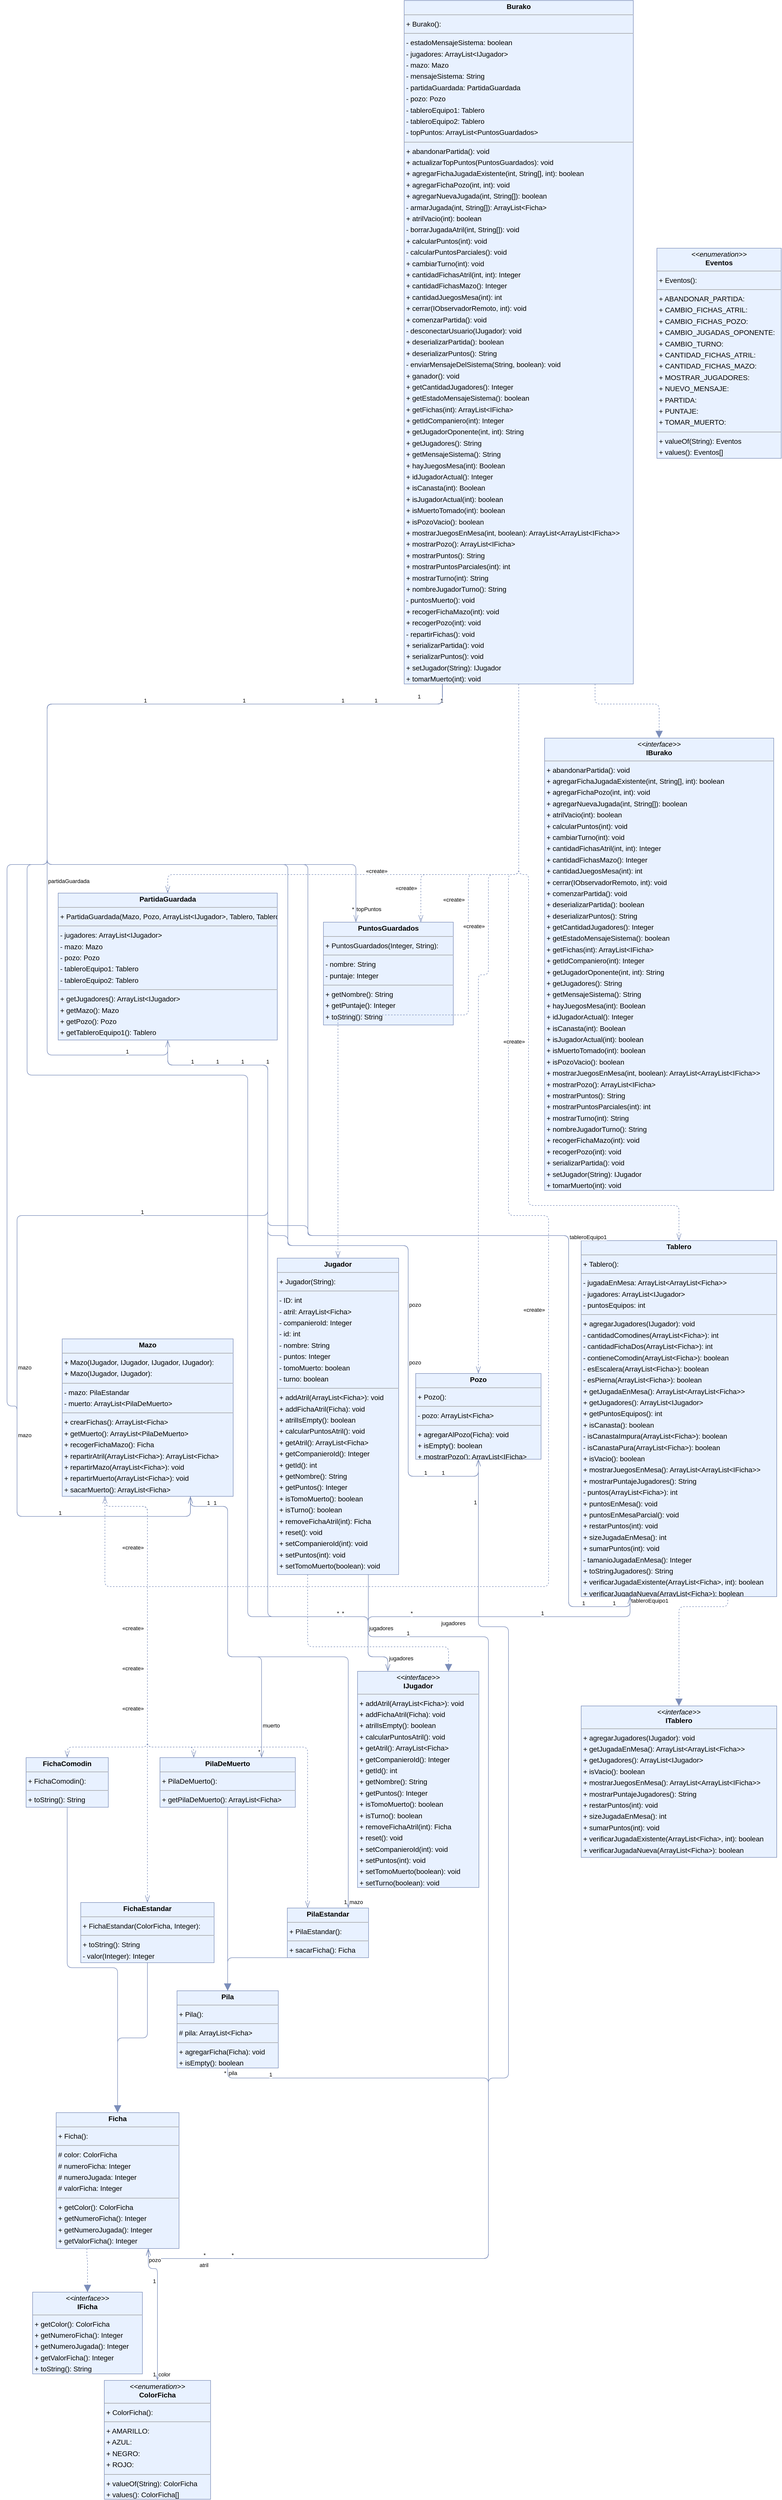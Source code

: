 <mxfile version="26.0.16">
  <diagram id="vvyxE3RAeIdKedx-3ecH" name="Página-1">
    <mxGraphModel dx="993" dy="994" grid="1" gridSize="10" guides="1" tooltips="1" connect="1" arrows="1" fold="1" page="0" pageScale="1" pageWidth="827" pageHeight="1169" background="none" math="0" shadow="0">
      <root>
        <mxCell id="0" />
        <mxCell id="1" parent="0" />
        <mxCell id="node2" value="&lt;p style=&quot;margin:0px;margin-top:4px;text-align:center;&quot;&gt;&lt;b&gt;Burako&lt;/b&gt;&lt;/p&gt;&lt;hr size=&quot;1&quot;/&gt;&lt;p style=&quot;margin:0 0 0 4px;line-height:1.6;&quot;&gt;+ Burako(): &lt;/p&gt;&lt;hr size=&quot;1&quot;/&gt;&lt;p style=&quot;margin:0 0 0 4px;line-height:1.6;&quot;&gt;- estadoMensajeSistema: boolean&lt;br/&gt;- jugadores: ArrayList&amp;lt;IJugador&amp;gt;&lt;br/&gt;- mazo: Mazo&lt;br/&gt;- mensajeSistema: String&lt;br/&gt;- partidaGuardada: PartidaGuardada&lt;br/&gt;- pozo: Pozo&lt;br/&gt;- tableroEquipo1: Tablero&lt;br/&gt;- tableroEquipo2: Tablero&lt;br/&gt;- topPuntos: ArrayList&amp;lt;PuntosGuardados&amp;gt;&lt;/p&gt;&lt;hr size=&quot;1&quot;/&gt;&lt;p style=&quot;margin:0 0 0 4px;line-height:1.6;&quot;&gt;+ abandonarPartida(): void&lt;br/&gt;+ actualizarTopPuntos(PuntosGuardados): void&lt;br/&gt;+ agregarFichaJugadaExistente(int, String[], int): boolean&lt;br/&gt;+ agregarFichaPozo(int, int): void&lt;br/&gt;+ agregarNuevaJugada(int, String[]): boolean&lt;br/&gt;- armarJugada(int, String[]): ArrayList&amp;lt;Ficha&amp;gt;&lt;br/&gt;+ atrilVacio(int): boolean&lt;br/&gt;- borrarJugadaAtril(int, String[]): void&lt;br/&gt;+ calcularPuntos(int): void&lt;br/&gt;- calcularPuntosParciales(): void&lt;br/&gt;+ cambiarTurno(int): void&lt;br/&gt;+ cantidadFichasAtril(int, int): Integer&lt;br/&gt;+ cantidadFichasMazo(): Integer&lt;br/&gt;+ cantidadJuegosMesa(int): int&lt;br/&gt;+ cerrar(IObservadorRemoto, int): void&lt;br/&gt;+ comenzarPartida(): void&lt;br/&gt;- desconectarUsuario(IJugador): void&lt;br/&gt;+ deserializarPartida(): boolean&lt;br/&gt;+ deserializarPuntos(): String&lt;br/&gt;- enviarMensajeDelSistema(String, boolean): void&lt;br/&gt;+ ganador(): void&lt;br/&gt;+ getCantidadJugadores(): Integer&lt;br/&gt;+ getEstadoMensajeSistema(): boolean&lt;br/&gt;+ getFichas(int): ArrayList&amp;lt;IFicha&amp;gt;&lt;br/&gt;+ getIdCompaniero(int): Integer&lt;br/&gt;+ getJugadorOponente(int, int): String&lt;br/&gt;+ getJugadores(): String&lt;br/&gt;+ getMensajeSistema(): String&lt;br/&gt;+ hayJuegosMesa(int): Boolean&lt;br/&gt;+ idJugadorActual(): Integer&lt;br/&gt;+ isCanasta(int): Boolean&lt;br/&gt;+ isJugadorActual(int): boolean&lt;br/&gt;+ isMuertoTomado(int): boolean&lt;br/&gt;+ isPozoVacio(): boolean&lt;br/&gt;+ mostrarJuegosEnMesa(int, boolean): ArrayList&amp;lt;ArrayList&amp;lt;IFicha&amp;gt;&amp;gt;&lt;br/&gt;+ mostrarPozo(): ArrayList&amp;lt;IFicha&amp;gt;&lt;br/&gt;+ mostrarPuntos(): String&lt;br/&gt;+ mostrarPuntosParciales(int): int&lt;br/&gt;+ mostrarTurno(int): String&lt;br/&gt;+ nombreJugadorTurno(): String&lt;br/&gt;- puntosMuerto(): void&lt;br/&gt;+ recogerFichaMazo(int): void&lt;br/&gt;+ recogerPozo(int): void&lt;br/&gt;- repartirFichas(): void&lt;br/&gt;+ serializarPartida(): void&lt;br/&gt;+ serializarPuntos(): void&lt;br/&gt;+ setJugador(String): IJugador&lt;br/&gt;+ tomarMuerto(int): void&lt;/p&gt;" style="verticalAlign=top;align=left;overflow=fill;fontSize=14;fontFamily=Helvetica;html=1;rounded=0;shadow=0;comic=0;labelBackgroundColor=none;strokeWidth=1;fillColor=#E8F1FF;strokeColor=#7C8EBA;" parent="1" vertex="1">
          <mxGeometry x="1119" y="-233" width="457" height="1363" as="geometry" />
        </mxCell>
        <mxCell id="node11" value="&lt;p style=&quot;margin:0px;margin-top:4px;text-align:center;&quot;&gt;&lt;i&gt;&amp;lt;&amp;lt;enumeration&amp;gt;&amp;gt;&lt;/i&gt;&lt;br/&gt;&lt;b&gt;ColorFicha&lt;/b&gt;&lt;/p&gt;&lt;hr size=&quot;1&quot;/&gt;&lt;p style=&quot;margin:0 0 0 4px;line-height:1.6;&quot;&gt;+ ColorFicha(): &lt;/p&gt;&lt;hr size=&quot;1&quot;/&gt;&lt;p style=&quot;margin:0 0 0 4px;line-height:1.6;&quot;&gt;+ AMARILLO: &lt;br/&gt;+ AZUL: &lt;br/&gt;+ NEGRO: &lt;br/&gt;+ ROJO: &lt;/p&gt;&lt;hr size=&quot;1&quot;/&gt;&lt;p style=&quot;margin:0 0 0 4px;line-height:1.6;&quot;&gt;+ valueOf(String): ColorFicha&lt;br/&gt;+ values(): ColorFicha[]&lt;/p&gt;" style="verticalAlign=top;align=left;overflow=fill;fontSize=14;fontFamily=Helvetica;html=1;rounded=0;shadow=0;comic=0;labelBackgroundColor=none;strokeWidth=1;fillColor=#E8F1FF;strokeColor=#7C8EBA;" parent="1" vertex="1">
          <mxGeometry x="521" y="4513" width="212" height="237" as="geometry" />
        </mxCell>
        <mxCell id="node8" value="&lt;p style=&quot;margin:0px;margin-top:4px;text-align:center;&quot;&gt;&lt;i&gt;&amp;lt;&amp;lt;enumeration&amp;gt;&amp;gt;&lt;/i&gt;&lt;br/&gt;&lt;b&gt;Eventos&lt;/b&gt;&lt;/p&gt;&lt;hr size=&quot;1&quot;/&gt;&lt;p style=&quot;margin:0 0 0 4px;line-height:1.6;&quot;&gt;+ Eventos(): &lt;/p&gt;&lt;hr size=&quot;1&quot;/&gt;&lt;p style=&quot;margin:0 0 0 4px;line-height:1.6;&quot;&gt;+ ABANDONAR_PARTIDA: &lt;br/&gt;+ CAMBIO_FICHAS_ATRIL: &lt;br/&gt;+ CAMBIO_FICHAS_POZO: &lt;br/&gt;+ CAMBIO_JUGADAS_OPONENTE: &lt;br/&gt;+ CAMBIO_TURNO: &lt;br/&gt;+ CANTIDAD_FICHAS_ATRIL: &lt;br/&gt;+ CANTIDAD_FICHAS_MAZO: &lt;br/&gt;+ MOSTRAR_JUGADORES: &lt;br/&gt;+ NUEVO_MENSAJE: &lt;br/&gt;+ PARTIDA: &lt;br/&gt;+ PUNTAJE: &lt;br/&gt;+ TOMAR_MUERTO: &lt;/p&gt;&lt;hr size=&quot;1&quot;/&gt;&lt;p style=&quot;margin:0 0 0 4px;line-height:1.6;&quot;&gt;+ valueOf(String): Eventos&lt;br/&gt;+ values(): Eventos[]&lt;/p&gt;" style="verticalAlign=top;align=left;overflow=fill;fontSize=14;fontFamily=Helvetica;html=1;rounded=0;shadow=0;comic=0;labelBackgroundColor=none;strokeWidth=1;fillColor=#E8F1FF;strokeColor=#7C8EBA;" parent="1" vertex="1">
          <mxGeometry x="1623" y="261" width="248" height="419" as="geometry" />
        </mxCell>
        <mxCell id="node4" value="&lt;p style=&quot;margin:0px;margin-top:4px;text-align:center;&quot;&gt;&lt;b&gt;Ficha&lt;/b&gt;&lt;/p&gt;&lt;hr size=&quot;1&quot;/&gt;&lt;p style=&quot;margin:0 0 0 4px;line-height:1.6;&quot;&gt;+ Ficha(): &lt;/p&gt;&lt;hr size=&quot;1&quot;/&gt;&lt;p style=&quot;margin:0 0 0 4px;line-height:1.6;&quot;&gt;# color: ColorFicha&lt;br/&gt;# numeroFicha: Integer&lt;br/&gt;# numeroJugada: Integer&lt;br/&gt;# valorFicha: Integer&lt;/p&gt;&lt;hr size=&quot;1&quot;/&gt;&lt;p style=&quot;margin:0 0 0 4px;line-height:1.6;&quot;&gt;+ getColor(): ColorFicha&lt;br/&gt;+ getNumeroFicha(): Integer&lt;br/&gt;+ getNumeroJugada(): Integer&lt;br/&gt;+ getValorFicha(): Integer&lt;br/&gt;+ setNumeroJugada(Integer): void&lt;/p&gt;" style="verticalAlign=top;align=left;overflow=fill;fontSize=14;fontFamily=Helvetica;html=1;rounded=0;shadow=0;comic=0;labelBackgroundColor=none;strokeWidth=1;fillColor=#E8F1FF;strokeColor=#7C8EBA;" parent="1" vertex="1">
          <mxGeometry x="425" y="3979" width="245" height="271" as="geometry" />
        </mxCell>
        <mxCell id="node17" value="&lt;p style=&quot;margin:0px;margin-top:4px;text-align:center;&quot;&gt;&lt;b&gt;FichaComodin&lt;/b&gt;&lt;/p&gt;&lt;hr size=&quot;1&quot;/&gt;&lt;p style=&quot;margin:0 0 0 4px;line-height:1.6;&quot;&gt;+ FichaComodin(): &lt;/p&gt;&lt;hr size=&quot;1&quot;/&gt;&lt;p style=&quot;margin:0 0 0 4px;line-height:1.6;&quot;&gt;+ toString(): String&lt;/p&gt;" style="verticalAlign=top;align=left;overflow=fill;fontSize=14;fontFamily=Helvetica;html=1;rounded=0;shadow=0;comic=0;labelBackgroundColor=none;strokeWidth=1;fillColor=#E8F1FF;strokeColor=#7C8EBA;" parent="1" vertex="1">
          <mxGeometry x="365" y="3271" width="164" height="99" as="geometry" />
        </mxCell>
        <mxCell id="node3" value="&lt;p style=&quot;margin:0px;margin-top:4px;text-align:center;&quot;&gt;&lt;b&gt;FichaEstandar&lt;/b&gt;&lt;/p&gt;&lt;hr size=&quot;1&quot;/&gt;&lt;p style=&quot;margin:0 0 0 4px;line-height:1.6;&quot;&gt;+ FichaEstandar(ColorFicha, Integer): &lt;/p&gt;&lt;hr size=&quot;1&quot;/&gt;&lt;p style=&quot;margin:0 0 0 4px;line-height:1.6;&quot;&gt;+ toString(): String&lt;br/&gt;- valor(Integer): Integer&lt;/p&gt;" style="verticalAlign=top;align=left;overflow=fill;fontSize=14;fontFamily=Helvetica;html=1;rounded=0;shadow=0;comic=0;labelBackgroundColor=none;strokeWidth=1;fillColor=#E8F1FF;strokeColor=#7C8EBA;" parent="1" vertex="1">
          <mxGeometry x="474" y="3560" width="266" height="120" as="geometry" />
        </mxCell>
        <mxCell id="node6" value="&lt;p style=&quot;margin:0px;margin-top:4px;text-align:center;&quot;&gt;&lt;i&gt;&amp;lt;&amp;lt;interface&amp;gt;&amp;gt;&lt;/i&gt;&lt;br/&gt;&lt;b&gt;IBurako&lt;/b&gt;&lt;/p&gt;&lt;hr size=&quot;1&quot;/&gt;&lt;p style=&quot;margin:0 0 0 4px;line-height:1.6;&quot;&gt;+ abandonarPartida(): void&lt;br/&gt;+ agregarFichaJugadaExistente(int, String[], int): boolean&lt;br/&gt;+ agregarFichaPozo(int, int): void&lt;br/&gt;+ agregarNuevaJugada(int, String[]): boolean&lt;br/&gt;+ atrilVacio(int): boolean&lt;br/&gt;+ calcularPuntos(int): void&lt;br/&gt;+ cambiarTurno(int): void&lt;br/&gt;+ cantidadFichasAtril(int, int): Integer&lt;br/&gt;+ cantidadFichasMazo(): Integer&lt;br/&gt;+ cantidadJuegosMesa(int): int&lt;br/&gt;+ cerrar(IObservadorRemoto, int): void&lt;br/&gt;+ comenzarPartida(): void&lt;br/&gt;+ deserializarPartida(): boolean&lt;br/&gt;+ deserializarPuntos(): String&lt;br/&gt;+ getCantidadJugadores(): Integer&lt;br/&gt;+ getEstadoMensajeSistema(): boolean&lt;br/&gt;+ getFichas(int): ArrayList&amp;lt;IFicha&amp;gt;&lt;br/&gt;+ getIdCompaniero(int): Integer&lt;br/&gt;+ getJugadorOponente(int, int): String&lt;br/&gt;+ getJugadores(): String&lt;br/&gt;+ getMensajeSistema(): String&lt;br/&gt;+ hayJuegosMesa(int): Boolean&lt;br/&gt;+ idJugadorActual(): Integer&lt;br/&gt;+ isCanasta(int): Boolean&lt;br/&gt;+ isJugadorActual(int): boolean&lt;br/&gt;+ isMuertoTomado(int): boolean&lt;br/&gt;+ isPozoVacio(): boolean&lt;br/&gt;+ mostrarJuegosEnMesa(int, boolean): ArrayList&amp;lt;ArrayList&amp;lt;IFicha&amp;gt;&amp;gt;&lt;br/&gt;+ mostrarPozo(): ArrayList&amp;lt;IFicha&amp;gt;&lt;br/&gt;+ mostrarPuntos(): String&lt;br/&gt;+ mostrarPuntosParciales(int): int&lt;br/&gt;+ mostrarTurno(int): String&lt;br/&gt;+ nombreJugadorTurno(): String&lt;br/&gt;+ recogerFichaMazo(int): void&lt;br/&gt;+ recogerPozo(int): void&lt;br/&gt;+ serializarPartida(): void&lt;br/&gt;+ setJugador(String): IJugador&lt;br/&gt;+ tomarMuerto(int): void&lt;/p&gt;" style="verticalAlign=top;align=left;overflow=fill;fontSize=14;fontFamily=Helvetica;html=1;rounded=0;shadow=0;comic=0;labelBackgroundColor=none;strokeWidth=1;fillColor=#E8F1FF;strokeColor=#7C8EBA;" parent="1" vertex="1">
          <mxGeometry x="1399" y="1238" width="457" height="902" as="geometry" />
        </mxCell>
        <mxCell id="node9" value="&lt;p style=&quot;margin:0px;margin-top:4px;text-align:center;&quot;&gt;&lt;i&gt;&amp;lt;&amp;lt;interface&amp;gt;&amp;gt;&lt;/i&gt;&lt;br/&gt;&lt;b&gt;IFicha&lt;/b&gt;&lt;/p&gt;&lt;hr size=&quot;1&quot;/&gt;&lt;p style=&quot;margin:0 0 0 4px;line-height:1.6;&quot;&gt;+ getColor(): ColorFicha&lt;br/&gt;+ getNumeroFicha(): Integer&lt;br/&gt;+ getNumeroJugada(): Integer&lt;br/&gt;+ getValorFicha(): Integer&lt;br/&gt;+ toString(): String&lt;/p&gt;" style="verticalAlign=top;align=left;overflow=fill;fontSize=14;fontFamily=Helvetica;html=1;rounded=0;shadow=0;comic=0;labelBackgroundColor=none;strokeWidth=1;fillColor=#E8F1FF;strokeColor=#7C8EBA;" parent="1" vertex="1">
          <mxGeometry x="378" y="4337" width="219" height="163" as="geometry" />
        </mxCell>
        <mxCell id="node10" value="&lt;p style=&quot;margin:0px;margin-top:4px;text-align:center;&quot;&gt;&lt;i&gt;&amp;lt;&amp;lt;interface&amp;gt;&amp;gt;&lt;/i&gt;&lt;br/&gt;&lt;b&gt;IJugador&lt;/b&gt;&lt;/p&gt;&lt;hr size=&quot;1&quot;/&gt;&lt;p style=&quot;margin:0 0 0 4px;line-height:1.6;&quot;&gt;+ addAtril(ArrayList&amp;lt;Ficha&amp;gt;): void&lt;br/&gt;+ addFichaAtril(Ficha): void&lt;br/&gt;+ atrilIsEmpty(): boolean&lt;br/&gt;+ calcularPuntosAtril(): void&lt;br/&gt;+ getAtril(): ArrayList&amp;lt;Ficha&amp;gt;&lt;br/&gt;+ getCompanieroId(): Integer&lt;br/&gt;+ getId(): int&lt;br/&gt;+ getNombre(): String&lt;br/&gt;+ getPuntos(): Integer&lt;br/&gt;+ isTomoMuerto(): boolean&lt;br/&gt;+ isTurno(): boolean&lt;br/&gt;+ removeFichaAtril(int): Ficha&lt;br/&gt;+ reset(): void&lt;br/&gt;+ setCompanieroId(int): void&lt;br/&gt;+ setPuntos(int): void&lt;br/&gt;+ setTomoMuerto(boolean): void&lt;br/&gt;+ setTurno(boolean): void&lt;/p&gt;" style="verticalAlign=top;align=left;overflow=fill;fontSize=14;fontFamily=Helvetica;html=1;rounded=0;shadow=0;comic=0;labelBackgroundColor=none;strokeWidth=1;fillColor=#E8F1FF;strokeColor=#7C8EBA;" parent="1" vertex="1">
          <mxGeometry x="1026" y="3099" width="242" height="431" as="geometry" />
        </mxCell>
        <mxCell id="node7" value="&lt;p style=&quot;margin:0px;margin-top:4px;text-align:center;&quot;&gt;&lt;i&gt;&amp;lt;&amp;lt;interface&amp;gt;&amp;gt;&lt;/i&gt;&lt;br/&gt;&lt;b&gt;ITablero&lt;/b&gt;&lt;/p&gt;&lt;hr size=&quot;1&quot;/&gt;&lt;p style=&quot;margin:0 0 0 4px;line-height:1.6;&quot;&gt;+ agregarJugadores(IJugador): void&lt;br/&gt;+ getJugadaEnMesa(): ArrayList&amp;lt;ArrayList&amp;lt;Ficha&amp;gt;&amp;gt;&lt;br/&gt;+ getJugadores(): ArrayList&amp;lt;IJugador&amp;gt;&lt;br/&gt;+ isVacio(): boolean&lt;br/&gt;+ mostrarJuegosEnMesa(): ArrayList&amp;lt;ArrayList&amp;lt;IFicha&amp;gt;&amp;gt;&lt;br/&gt;+ mostrarPuntajeJugadores(): String&lt;br/&gt;+ restarPuntos(int): void&lt;br/&gt;+ sizeJugadaEnMesa(): int&lt;br/&gt;+ sumarPuntos(int): void&lt;br/&gt;+ verificarJugadaExistente(ArrayList&amp;lt;Ficha&amp;gt;, int): boolean&lt;br/&gt;+ verificarJugadaNueva(ArrayList&amp;lt;Ficha&amp;gt;): boolean&lt;/p&gt;" style="verticalAlign=top;align=left;overflow=fill;fontSize=14;fontFamily=Helvetica;html=1;rounded=0;shadow=0;comic=0;labelBackgroundColor=none;strokeWidth=1;fillColor=#E8F1FF;strokeColor=#7C8EBA;" parent="1" vertex="1">
          <mxGeometry x="1472" y="3168" width="390" height="302" as="geometry" />
        </mxCell>
        <mxCell id="node15" value="&lt;p style=&quot;margin:0px;margin-top:4px;text-align:center;&quot;&gt;&lt;b&gt;Jugador&lt;/b&gt;&lt;/p&gt;&lt;hr size=&quot;1&quot;/&gt;&lt;p style=&quot;margin:0 0 0 4px;line-height:1.6;&quot;&gt;+ Jugador(String): &lt;/p&gt;&lt;hr size=&quot;1&quot;/&gt;&lt;p style=&quot;margin:0 0 0 4px;line-height:1.6;&quot;&gt;- ID: int&lt;br/&gt;- atril: ArrayList&amp;lt;Ficha&amp;gt;&lt;br/&gt;- companieroId: Integer&lt;br/&gt;- id: int&lt;br/&gt;- nombre: String&lt;br/&gt;- puntos: Integer&lt;br/&gt;- tomoMuerto: boolean&lt;br/&gt;- turno: boolean&lt;/p&gt;&lt;hr size=&quot;1&quot;/&gt;&lt;p style=&quot;margin:0 0 0 4px;line-height:1.6;&quot;&gt;+ addAtril(ArrayList&amp;lt;Ficha&amp;gt;): void&lt;br/&gt;+ addFichaAtril(Ficha): void&lt;br/&gt;+ atrilIsEmpty(): boolean&lt;br/&gt;+ calcularPuntosAtril(): void&lt;br/&gt;+ getAtril(): ArrayList&amp;lt;Ficha&amp;gt;&lt;br/&gt;+ getCompanieroId(): Integer&lt;br/&gt;+ getId(): int&lt;br/&gt;+ getNombre(): String&lt;br/&gt;+ getPuntos(): Integer&lt;br/&gt;+ isTomoMuerto(): boolean&lt;br/&gt;+ isTurno(): boolean&lt;br/&gt;+ removeFichaAtril(int): Ficha&lt;br/&gt;+ reset(): void&lt;br/&gt;+ setCompanieroId(int): void&lt;br/&gt;+ setPuntos(int): void&lt;br/&gt;+ setTomoMuerto(boolean): void&lt;br/&gt;+ setTurno(boolean): void&lt;/p&gt;" style="verticalAlign=top;align=left;overflow=fill;fontSize=14;fontFamily=Helvetica;html=1;rounded=0;shadow=0;comic=0;labelBackgroundColor=none;strokeWidth=1;fillColor=#E8F1FF;strokeColor=#7C8EBA;" parent="1" vertex="1">
          <mxGeometry x="866" y="2275" width="242" height="631" as="geometry" />
        </mxCell>
        <mxCell id="node12" value="&lt;p style=&quot;margin:0px;margin-top:4px;text-align:center;&quot;&gt;&lt;b&gt;Mazo&lt;/b&gt;&lt;/p&gt;&lt;hr size=&quot;1&quot;/&gt;&lt;p style=&quot;margin:0 0 0 4px;line-height:1.6;&quot;&gt;+ Mazo(IJugador, IJugador, IJugador, IJugador): &lt;br/&gt;+ Mazo(IJugador, IJugador): &lt;/p&gt;&lt;hr size=&quot;1&quot;/&gt;&lt;p style=&quot;margin:0 0 0 4px;line-height:1.6;&quot;&gt;- mazo: PilaEstandar&lt;br/&gt;- muerto: ArrayList&amp;lt;PilaDeMuerto&amp;gt;&lt;/p&gt;&lt;hr size=&quot;1&quot;/&gt;&lt;p style=&quot;margin:0 0 0 4px;line-height:1.6;&quot;&gt;+ crearFichas(): ArrayList&amp;lt;Ficha&amp;gt;&lt;br/&gt;+ getMuerto(): ArrayList&amp;lt;PilaDeMuerto&amp;gt;&lt;br/&gt;+ recogerFichaMazo(): Ficha&lt;br/&gt;+ repartirAtril(ArrayList&amp;lt;Ficha&amp;gt;): ArrayList&amp;lt;Ficha&amp;gt;&lt;br/&gt;+ repartirMazo(ArrayList&amp;lt;Ficha&amp;gt;): void&lt;br/&gt;+ repartirMuerto(ArrayList&amp;lt;Ficha&amp;gt;): void&lt;br/&gt;+ sacarMuerto(): ArrayList&amp;lt;Ficha&amp;gt;&lt;br/&gt;+ size(): int&lt;/p&gt;" style="verticalAlign=top;align=left;overflow=fill;fontSize=14;fontFamily=Helvetica;html=1;rounded=0;shadow=0;comic=0;labelBackgroundColor=none;strokeWidth=1;fillColor=#E8F1FF;strokeColor=#7C8EBA;" parent="1" vertex="1">
          <mxGeometry x="437" y="2436" width="341" height="314" as="geometry" />
        </mxCell>
        <mxCell id="node0" value="&lt;p style=&quot;margin:0px;margin-top:4px;text-align:center;&quot;&gt;&lt;b&gt;PartidaGuardada&lt;/b&gt;&lt;/p&gt;&lt;hr size=&quot;1&quot;/&gt;&lt;p style=&quot;margin:0 0 0 4px;line-height:1.6;&quot;&gt;+ PartidaGuardada(Mazo, Pozo, ArrayList&amp;lt;IJugador&amp;gt;, Tablero, Tablero): &lt;/p&gt;&lt;hr size=&quot;1&quot;/&gt;&lt;p style=&quot;margin:0 0 0 4px;line-height:1.6;&quot;&gt;- jugadores: ArrayList&amp;lt;IJugador&amp;gt;&lt;br/&gt;- mazo: Mazo&lt;br/&gt;- pozo: Pozo&lt;br/&gt;- tableroEquipo1: Tablero&lt;br/&gt;- tableroEquipo2: Tablero&lt;/p&gt;&lt;hr size=&quot;1&quot;/&gt;&lt;p style=&quot;margin:0 0 0 4px;line-height:1.6;&quot;&gt;+ getJugadores(): ArrayList&amp;lt;IJugador&amp;gt;&lt;br/&gt;+ getMazo(): Mazo&lt;br/&gt;+ getPozo(): Pozo&lt;br/&gt;+ getTableroEquipo1(): Tablero&lt;br/&gt;+ getTableroEquipo2(): Tablero&lt;/p&gt;" style="verticalAlign=top;align=left;overflow=fill;fontSize=14;fontFamily=Helvetica;html=1;rounded=0;shadow=0;comic=0;labelBackgroundColor=none;strokeWidth=1;fillColor=#E8F1FF;strokeColor=#7C8EBA;" parent="1" vertex="1">
          <mxGeometry x="429" y="1547" width="437" height="293" as="geometry" />
        </mxCell>
        <mxCell id="node1" value="&lt;p style=&quot;margin:0px;margin-top:4px;text-align:center;&quot;&gt;&lt;b&gt;Pila&lt;/b&gt;&lt;/p&gt;&lt;hr size=&quot;1&quot;/&gt;&lt;p style=&quot;margin:0 0 0 4px;line-height:1.6;&quot;&gt;+ Pila(): &lt;/p&gt;&lt;hr size=&quot;1&quot;/&gt;&lt;p style=&quot;margin:0 0 0 4px;line-height:1.6;&quot;&gt;# pila: ArrayList&amp;lt;Ficha&amp;gt;&lt;/p&gt;&lt;hr size=&quot;1&quot;/&gt;&lt;p style=&quot;margin:0 0 0 4px;line-height:1.6;&quot;&gt;+ agregarFicha(Ficha): void&lt;br/&gt;+ isEmpty(): boolean&lt;br/&gt;+ size(): int&lt;/p&gt;" style="verticalAlign=top;align=left;overflow=fill;fontSize=14;fontFamily=Helvetica;html=1;rounded=0;shadow=0;comic=0;labelBackgroundColor=none;strokeWidth=1;fillColor=#E8F1FF;strokeColor=#7C8EBA;" parent="1" vertex="1">
          <mxGeometry x="666" y="3736" width="202" height="154" as="geometry" />
        </mxCell>
        <mxCell id="node5" value="&lt;p style=&quot;margin:0px;margin-top:4px;text-align:center;&quot;&gt;&lt;b&gt;PilaDeMuerto&lt;/b&gt;&lt;/p&gt;&lt;hr size=&quot;1&quot;/&gt;&lt;p style=&quot;margin:0 0 0 4px;line-height:1.6;&quot;&gt;+ PilaDeMuerto(): &lt;/p&gt;&lt;hr size=&quot;1&quot;/&gt;&lt;p style=&quot;margin:0 0 0 4px;line-height:1.6;&quot;&gt;+ getPilaDeMuerto(): ArrayList&amp;lt;Ficha&amp;gt;&lt;/p&gt;" style="verticalAlign=top;align=left;overflow=fill;fontSize=14;fontFamily=Helvetica;html=1;rounded=0;shadow=0;comic=0;labelBackgroundColor=none;strokeWidth=1;fillColor=#E8F1FF;strokeColor=#7C8EBA;" parent="1" vertex="1">
          <mxGeometry x="632" y="3271" width="270" height="99" as="geometry" />
        </mxCell>
        <mxCell id="node13" value="&lt;p style=&quot;margin:0px;margin-top:4px;text-align:center;&quot;&gt;&lt;b&gt;PilaEstandar&lt;/b&gt;&lt;/p&gt;&lt;hr size=&quot;1&quot;/&gt;&lt;p style=&quot;margin:0 0 0 4px;line-height:1.6;&quot;&gt;+ PilaEstandar(): &lt;/p&gt;&lt;hr size=&quot;1&quot;/&gt;&lt;p style=&quot;margin:0 0 0 4px;line-height:1.6;&quot;&gt;+ sacarFicha(): Ficha&lt;/p&gt;" style="verticalAlign=top;align=left;overflow=fill;fontSize=14;fontFamily=Helvetica;html=1;rounded=0;shadow=0;comic=0;labelBackgroundColor=none;strokeWidth=1;fillColor=#E8F1FF;strokeColor=#7C8EBA;" parent="1" vertex="1">
          <mxGeometry x="886" y="3571" width="162" height="99" as="geometry" />
        </mxCell>
        <mxCell id="node18" value="&lt;p style=&quot;margin:0px;margin-top:4px;text-align:center;&quot;&gt;&lt;b&gt;Pozo&lt;/b&gt;&lt;/p&gt;&lt;hr size=&quot;1&quot;/&gt;&lt;p style=&quot;margin:0 0 0 4px;line-height:1.6;&quot;&gt;+ Pozo(): &lt;/p&gt;&lt;hr size=&quot;1&quot;/&gt;&lt;p style=&quot;margin:0 0 0 4px;line-height:1.6;&quot;&gt;- pozo: ArrayList&amp;lt;Ficha&amp;gt;&lt;/p&gt;&lt;hr size=&quot;1&quot;/&gt;&lt;p style=&quot;margin:0 0 0 4px;line-height:1.6;&quot;&gt;+ agregarAlPozo(Ficha): void&lt;br/&gt;+ isEmpty(): boolean&lt;br/&gt;+ mostrarPozo(): ArrayList&amp;lt;IFicha&amp;gt;&lt;br/&gt;+ recogerPozo(): ArrayList&amp;lt;Ficha&amp;gt;&lt;/p&gt;" style="verticalAlign=top;align=left;overflow=fill;fontSize=14;fontFamily=Helvetica;html=1;rounded=0;shadow=0;comic=0;labelBackgroundColor=none;strokeWidth=1;fillColor=#E8F1FF;strokeColor=#7C8EBA;" parent="1" vertex="1">
          <mxGeometry x="1142" y="2505" width="250" height="171" as="geometry" />
        </mxCell>
        <mxCell id="node16" value="&lt;p style=&quot;margin:0px;margin-top:4px;text-align:center;&quot;&gt;&lt;b&gt;PuntosGuardados&lt;/b&gt;&lt;/p&gt;&lt;hr size=&quot;1&quot;/&gt;&lt;p style=&quot;margin:0 0 0 4px;line-height:1.6;&quot;&gt;+ PuntosGuardados(Integer, String): &lt;/p&gt;&lt;hr size=&quot;1&quot;/&gt;&lt;p style=&quot;margin:0 0 0 4px;line-height:1.6;&quot;&gt;- nombre: String&lt;br/&gt;- puntaje: Integer&lt;/p&gt;&lt;hr size=&quot;1&quot;/&gt;&lt;p style=&quot;margin:0 0 0 4px;line-height:1.6;&quot;&gt;+ getNombre(): String&lt;br/&gt;+ getPuntaje(): Integer&lt;br/&gt;+ toString(): String&lt;/p&gt;" style="verticalAlign=top;align=left;overflow=fill;fontSize=14;fontFamily=Helvetica;html=1;rounded=0;shadow=0;comic=0;labelBackgroundColor=none;strokeWidth=1;fillColor=#E8F1FF;strokeColor=#7C8EBA;" parent="1" vertex="1">
          <mxGeometry x="958" y="1605" width="259" height="205" as="geometry" />
        </mxCell>
        <mxCell id="node14" value="&lt;p style=&quot;margin:0px;margin-top:4px;text-align:center;&quot;&gt;&lt;b&gt;Tablero&lt;/b&gt;&lt;/p&gt;&lt;hr size=&quot;1&quot;/&gt;&lt;p style=&quot;margin:0 0 0 4px;line-height:1.6;&quot;&gt;+ Tablero(): &lt;/p&gt;&lt;hr size=&quot;1&quot;/&gt;&lt;p style=&quot;margin:0 0 0 4px;line-height:1.6;&quot;&gt;- jugadaEnMesa: ArrayList&amp;lt;ArrayList&amp;lt;Ficha&amp;gt;&amp;gt;&lt;br/&gt;- jugadores: ArrayList&amp;lt;IJugador&amp;gt;&lt;br/&gt;- puntosEquipos: int&lt;/p&gt;&lt;hr size=&quot;1&quot;/&gt;&lt;p style=&quot;margin:0 0 0 4px;line-height:1.6;&quot;&gt;+ agregarJugadores(IJugador): void&lt;br/&gt;- cantidadComodines(ArrayList&amp;lt;Ficha&amp;gt;): int&lt;br/&gt;- cantidadFichaDos(ArrayList&amp;lt;Ficha&amp;gt;): int&lt;br/&gt;- contieneComodin(ArrayList&amp;lt;Ficha&amp;gt;): boolean&lt;br/&gt;- esEscalera(ArrayList&amp;lt;Ficha&amp;gt;): boolean&lt;br/&gt;- esPierna(ArrayList&amp;lt;Ficha&amp;gt;): boolean&lt;br/&gt;+ getJugadaEnMesa(): ArrayList&amp;lt;ArrayList&amp;lt;Ficha&amp;gt;&amp;gt;&lt;br/&gt;+ getJugadores(): ArrayList&amp;lt;IJugador&amp;gt;&lt;br/&gt;+ getPuntosEquipos(): int&lt;br/&gt;+ isCanasta(): boolean&lt;br/&gt;- isCanastaImpura(ArrayList&amp;lt;Ficha&amp;gt;): boolean&lt;br/&gt;- isCanastaPura(ArrayList&amp;lt;Ficha&amp;gt;): boolean&lt;br/&gt;+ isVacio(): boolean&lt;br/&gt;+ mostrarJuegosEnMesa(): ArrayList&amp;lt;ArrayList&amp;lt;IFicha&amp;gt;&amp;gt;&lt;br/&gt;+ mostrarPuntajeJugadores(): String&lt;br/&gt;- puntos(ArrayList&amp;lt;Ficha&amp;gt;): int&lt;br/&gt;+ puntosEnMesa(): void&lt;br/&gt;+ puntosEnMesaParcial(): void&lt;br/&gt;+ restarPuntos(int): void&lt;br/&gt;+ sizeJugadaEnMesa(): int&lt;br/&gt;+ sumarPuntos(int): void&lt;br/&gt;- tamanioJugadaEnMesa(): Integer&lt;br/&gt;+ toStringJugadores(): String&lt;br/&gt;+ verificarJugadaExistente(ArrayList&amp;lt;Ficha&amp;gt;, int): boolean&lt;br/&gt;+ verificarJugadaNueva(ArrayList&amp;lt;Ficha&amp;gt;): boolean&lt;/p&gt;" style="verticalAlign=top;align=left;overflow=fill;fontSize=14;fontFamily=Helvetica;html=1;rounded=0;shadow=0;comic=0;labelBackgroundColor=none;strokeWidth=1;fillColor=#E8F1FF;strokeColor=#7C8EBA;" parent="1" vertex="1">
          <mxGeometry x="1472" y="2240" width="390" height="710" as="geometry" />
        </mxCell>
        <mxCell id="edge5" value="" style="html=1;rounded=1;edgeStyle=orthogonalEdgeStyle;dashed=1;startArrow=none;endArrow=block;endSize=12;strokeColor=#7C8EBA;exitX=0.833;exitY=1.000;exitDx=0;exitDy=0;entryX=0.500;entryY=0.000;entryDx=0;entryDy=0;fillColor=#E8F1FF;" parent="1" source="node2" target="node6" edge="1">
          <mxGeometry width="50" height="50" relative="1" as="geometry">
            <Array as="points">
              <mxPoint x="1499" y="1170" />
              <mxPoint x="1627" y="1170" />
            </Array>
          </mxGeometry>
        </mxCell>
        <mxCell id="edge18" value="" style="html=1;rounded=1;edgeStyle=orthogonalEdgeStyle;dashed=0;startArrow=diamondThinstartSize=12;endArrow=openThin;endSize=12;strokeColor=#7C8EBA;exitX=0.167;exitY=1.000;exitDx=0;exitDy=0;entryX=0.250;entryY=0.000;entryDx=0;entryDy=0;fillColor=#E8F1FF;" parent="1" source="node2" target="node10" edge="1">
          <mxGeometry width="50" height="50" relative="1" as="geometry">
            <Array as="points">
              <mxPoint x="1195" y="1170" />
              <mxPoint x="407" y="1170" />
              <mxPoint x="407" y="1490" />
              <mxPoint x="367" y="1490" />
              <mxPoint x="367" y="1910" />
              <mxPoint x="807" y="1910" />
              <mxPoint x="807" y="2990" />
              <mxPoint x="1047" y="2990" />
              <mxPoint x="1047" y="3070" />
              <mxPoint x="1087" y="3070" />
            </Array>
          </mxGeometry>
        </mxCell>
        <mxCell id="label108" value="1" style="edgeLabel;resizable=0;html=1;align=left;verticalAlign=top;strokeColor=#7C8EBA;fillColor=#E8F1FF;" parent="edge18" vertex="1" connectable="0">
          <mxGeometry x="598" y="1150" as="geometry" />
        </mxCell>
        <mxCell id="label112" value="*" style="edgeLabel;resizable=0;html=1;align=left;verticalAlign=top;strokeColor=#7C8EBA;fillColor=#E8F1FF;" parent="edge18" vertex="1" connectable="0">
          <mxGeometry x="983" y="2970" as="geometry" />
        </mxCell>
        <mxCell id="label113" value="jugadores" style="edgeLabel;resizable=0;html=1;align=left;verticalAlign=top;strokeColor=#7C8EBA;fillColor=#E8F1FF;" parent="edge18" vertex="1" connectable="0">
          <mxGeometry x="1047" y="3000" as="geometry" />
        </mxCell>
        <mxCell id="edge20" value="" style="html=1;rounded=1;edgeStyle=orthogonalEdgeStyle;dashed=1;startArrow=none;endArrow=openThin;endSize=12;strokeColor=#7C8EBA;exitX=0.500;exitY=1.000;exitDx=0;exitDy=0;entryX=0.500;entryY=0.000;entryDx=0;entryDy=0;fillColor=#E8F1FF;" parent="1" source="node2" target="node15" edge="1">
          <mxGeometry width="50" height="50" relative="1" as="geometry">
            <Array as="points">
              <mxPoint x="1347" y="1510" />
              <mxPoint x="1247" y="1510" />
              <mxPoint x="1247" y="1790" />
              <mxPoint x="987" y="1790" />
            </Array>
          </mxGeometry>
        </mxCell>
        <mxCell id="label122" value="«create»" style="edgeLabel;resizable=0;html=1;align=left;verticalAlign=top;strokeColor=#7C8EBA;fillColor=#E8F1FF;" parent="edge20" vertex="1" connectable="0">
          <mxGeometry x="1195" y="1547" as="geometry" />
        </mxCell>
        <mxCell id="edge24" value="" style="html=1;rounded=1;edgeStyle=orthogonalEdgeStyle;dashed=0;startArrow=diamondThinstartSize=12;endArrow=openThin;endSize=12;strokeColor=#7C8EBA;exitX=0.167;exitY=1.000;exitDx=0;exitDy=0;entryX=0.750;entryY=1.000;entryDx=0;entryDy=0;fillColor=#E8F1FF;" parent="1" source="node2" target="node12" edge="1">
          <mxGeometry width="50" height="50" relative="1" as="geometry">
            <Array as="points">
              <mxPoint x="1195" y="1170" />
              <mxPoint x="407" y="1170" />
              <mxPoint x="407" y="1490" />
              <mxPoint x="327" y="1490" />
              <mxPoint x="327" y="2570" />
              <mxPoint x="347" y="2570" />
              <mxPoint x="347" y="2790" />
              <mxPoint x="692" y="2790" />
            </Array>
          </mxGeometry>
        </mxCell>
        <mxCell id="label144" value="1" style="edgeLabel;resizable=0;html=1;align=left;verticalAlign=top;strokeColor=#7C8EBA;fillColor=#E8F1FF;" parent="edge24" vertex="1" connectable="0">
          <mxGeometry x="795" y="1150" as="geometry" />
        </mxCell>
        <mxCell id="label148" value="1" style="edgeLabel;resizable=0;html=1;align=left;verticalAlign=top;strokeColor=#7C8EBA;fillColor=#E8F1FF;" parent="edge24" vertex="1" connectable="0">
          <mxGeometry x="428" y="2770" as="geometry" />
        </mxCell>
        <mxCell id="label149" value="mazo" style="edgeLabel;resizable=0;html=1;align=left;verticalAlign=top;strokeColor=#7C8EBA;fillColor=#E8F1FF;" parent="edge24" vertex="1" connectable="0">
          <mxGeometry x="347" y="2615" as="geometry" />
        </mxCell>
        <mxCell id="edge25" value="" style="html=1;rounded=1;edgeStyle=orthogonalEdgeStyle;dashed=1;startArrow=none;endArrow=openThin;endSize=12;strokeColor=#7C8EBA;exitX=0.500;exitY=1.000;exitDx=0;exitDy=0;entryX=0.250;entryY=1.000;entryDx=0;entryDy=0;fillColor=#E8F1FF;" parent="1" source="node2" target="node12" edge="1">
          <mxGeometry width="50" height="50" relative="1" as="geometry">
            <Array as="points">
              <mxPoint x="1347" y="1510" />
              <mxPoint x="1327" y="1510" />
              <mxPoint x="1327" y="2190" />
              <mxPoint x="1407" y="2190" />
              <mxPoint x="1407" y="2930" />
              <mxPoint x="522" y="2930" />
            </Array>
          </mxGeometry>
        </mxCell>
        <mxCell id="label152" value="«create»" style="edgeLabel;resizable=0;html=1;align=left;verticalAlign=top;strokeColor=#7C8EBA;fillColor=#E8F1FF;" parent="edge25" vertex="1" connectable="0">
          <mxGeometry x="1355" y="2365" as="geometry" />
        </mxCell>
        <mxCell id="edge22" value="" style="html=1;rounded=1;edgeStyle=orthogonalEdgeStyle;dashed=0;startArrow=diamondThinstartSize=12;endArrow=openThin;endSize=12;strokeColor=#7C8EBA;exitX=0.167;exitY=1.000;exitDx=0;exitDy=0;entryX=0.500;entryY=1.000;entryDx=0;entryDy=0;fillColor=#E8F1FF;" parent="1" source="node2" target="node0" edge="1">
          <mxGeometry width="50" height="50" relative="1" as="geometry">
            <Array as="points">
              <mxPoint x="1195" y="1170" />
              <mxPoint x="407" y="1170" />
              <mxPoint x="407" y="1870" />
              <mxPoint x="647" y="1870" />
            </Array>
          </mxGeometry>
        </mxCell>
        <mxCell id="label132" value="1" style="edgeLabel;resizable=0;html=1;align=left;verticalAlign=top;strokeColor=#7C8EBA;fillColor=#E8F1FF;" parent="edge22" vertex="1" connectable="0">
          <mxGeometry x="1058" y="1150" as="geometry" />
        </mxCell>
        <mxCell id="label136" value="1" style="edgeLabel;resizable=0;html=1;align=left;verticalAlign=top;strokeColor=#7C8EBA;fillColor=#E8F1FF;" parent="edge22" vertex="1" connectable="0">
          <mxGeometry x="562" y="1850" as="geometry" />
        </mxCell>
        <mxCell id="label137" value="partidaGuardada" style="edgeLabel;resizable=0;html=1;align=left;verticalAlign=top;strokeColor=#7C8EBA;fillColor=#E8F1FF;" parent="edge22" vertex="1" connectable="0">
          <mxGeometry x="407" y="1510" as="geometry" />
        </mxCell>
        <mxCell id="edge30" value="" style="html=1;rounded=1;edgeStyle=orthogonalEdgeStyle;dashed=1;startArrow=none;endArrow=openThin;endSize=12;strokeColor=#7C8EBA;exitX=0.500;exitY=1.000;exitDx=0;exitDy=0;entryX=0.500;entryY=0.000;entryDx=0;entryDy=0;fillColor=#E8F1FF;" parent="1" source="node2" target="node0" edge="1">
          <mxGeometry width="50" height="50" relative="1" as="geometry">
            <Array as="points">
              <mxPoint x="1347" y="1510" />
              <mxPoint x="647" y="1510" />
            </Array>
          </mxGeometry>
        </mxCell>
        <mxCell id="label182" value="«create»" style="edgeLabel;resizable=0;html=1;align=left;verticalAlign=top;strokeColor=#7C8EBA;fillColor=#E8F1FF;" parent="edge30" vertex="1" connectable="0">
          <mxGeometry x="1041" y="1490" as="geometry" />
        </mxCell>
        <mxCell id="edge33" value="" style="html=1;rounded=1;edgeStyle=orthogonalEdgeStyle;dashed=0;startArrow=diamondThinstartSize=12;endArrow=openThin;endSize=12;strokeColor=#7C8EBA;exitX=0.167;exitY=1.000;exitDx=0;exitDy=0;entryX=0.500;entryY=1.000;entryDx=0;entryDy=0;fillColor=#E8F1FF;" parent="1" source="node2" target="node18" edge="1">
          <mxGeometry width="50" height="50" relative="1" as="geometry">
            <Array as="points">
              <mxPoint x="1195" y="1170" />
              <mxPoint x="407" y="1170" />
              <mxPoint x="407" y="1490" />
              <mxPoint x="887" y="1490" />
              <mxPoint x="887" y="2250" />
              <mxPoint x="1127" y="2250" />
              <mxPoint x="1127" y="2710" />
              <mxPoint x="1267" y="2710" />
            </Array>
          </mxGeometry>
        </mxCell>
        <mxCell id="label198" value="1" style="edgeLabel;resizable=0;html=1;align=left;verticalAlign=top;strokeColor=#7C8EBA;fillColor=#E8F1FF;" parent="edge33" vertex="1" connectable="0">
          <mxGeometry x="992" y="1150" as="geometry" />
        </mxCell>
        <mxCell id="label202" value="1" style="edgeLabel;resizable=0;html=1;align=left;verticalAlign=top;strokeColor=#7C8EBA;fillColor=#E8F1FF;" parent="edge33" vertex="1" connectable="0">
          <mxGeometry x="1192" y="2690" as="geometry" />
        </mxCell>
        <mxCell id="label203" value="pozo" style="edgeLabel;resizable=0;html=1;align=left;verticalAlign=top;strokeColor=#7C8EBA;fillColor=#E8F1FF;" parent="edge33" vertex="1" connectable="0">
          <mxGeometry x="1127" y="2355" as="geometry" />
        </mxCell>
        <mxCell id="edge34" value="" style="html=1;rounded=1;edgeStyle=orthogonalEdgeStyle;dashed=1;startArrow=none;endArrow=openThin;endSize=12;strokeColor=#7C8EBA;exitX=0.500;exitY=1.000;exitDx=0;exitDy=0;entryX=0.500;entryY=0.000;entryDx=0;entryDy=0;fillColor=#E8F1FF;" parent="1" source="node2" target="node18" edge="1">
          <mxGeometry width="50" height="50" relative="1" as="geometry">
            <Array as="points">
              <mxPoint x="1347" y="1510" />
              <mxPoint x="1287" y="1510" />
              <mxPoint x="1287" y="1710" />
              <mxPoint x="1267" y="1710" />
            </Array>
          </mxGeometry>
        </mxCell>
        <mxCell id="label206" value="«create»" style="edgeLabel;resizable=0;html=1;align=left;verticalAlign=top;strokeColor=#7C8EBA;fillColor=#E8F1FF;" parent="edge34" vertex="1" connectable="0">
          <mxGeometry x="1235" y="1600" as="geometry" />
        </mxCell>
        <mxCell id="edge26" value="" style="html=1;rounded=1;edgeStyle=orthogonalEdgeStyle;dashed=1;startArrow=none;endArrow=openThin;endSize=12;strokeColor=#7C8EBA;exitX=0.500;exitY=1.000;exitDx=0;exitDy=0;entryX=0.750;entryY=0.000;entryDx=0;entryDy=0;fillColor=#E8F1FF;" parent="1" source="node2" target="node16" edge="1">
          <mxGeometry width="50" height="50" relative="1" as="geometry">
            <Array as="points">
              <mxPoint x="1347" y="1510" />
              <mxPoint x="1152" y="1510" />
            </Array>
          </mxGeometry>
        </mxCell>
        <mxCell id="label158" value="«create»" style="edgeLabel;resizable=0;html=1;align=left;verticalAlign=top;strokeColor=#7C8EBA;fillColor=#E8F1FF;" parent="edge26" vertex="1" connectable="0">
          <mxGeometry x="1100" y="1524" as="geometry" />
        </mxCell>
        <mxCell id="edge31" value="" style="html=1;rounded=1;edgeStyle=orthogonalEdgeStyle;dashed=0;startArrow=diamondThinstartSize=12;endArrow=openThin;endSize=12;strokeColor=#7C8EBA;exitX=0.167;exitY=1.000;exitDx=0;exitDy=0;entryX=0.250;entryY=0.000;entryDx=0;entryDy=0;fillColor=#E8F1FF;" parent="1" source="node2" target="node16" edge="1">
          <mxGeometry width="50" height="50" relative="1" as="geometry">
            <Array as="points">
              <mxPoint x="1195" y="1170" />
              <mxPoint x="407" y="1170" />
              <mxPoint x="407" y="1490" />
              <mxPoint x="1022" y="1490" />
            </Array>
          </mxGeometry>
        </mxCell>
        <mxCell id="label186" value="1" style="edgeLabel;resizable=0;html=1;align=left;verticalAlign=top;strokeColor=#7C8EBA;fillColor=#E8F1FF;" parent="edge31" vertex="1" connectable="0">
          <mxGeometry x="1189" y="1150" as="geometry" />
        </mxCell>
        <mxCell id="label190" value="*" style="edgeLabel;resizable=0;html=1;align=left;verticalAlign=top;strokeColor=#7C8EBA;fillColor=#E8F1FF;" parent="edge31" vertex="1" connectable="0">
          <mxGeometry x="1013" y="1566" as="geometry" />
        </mxCell>
        <mxCell id="label191" value="topPuntos" style="edgeLabel;resizable=0;html=1;align=left;verticalAlign=top;strokeColor=#7C8EBA;fillColor=#E8F1FF;" parent="edge31" vertex="1" connectable="0">
          <mxGeometry x="1022" y="1566" as="geometry" />
        </mxCell>
        <mxCell id="edge19" value="" style="html=1;rounded=1;edgeStyle=orthogonalEdgeStyle;dashed=1;startArrow=none;endArrow=openThin;endSize=12;strokeColor=#7C8EBA;exitX=0.500;exitY=1.000;exitDx=0;exitDy=0;entryX=0.500;entryY=0.000;entryDx=0;entryDy=0;fillColor=#E8F1FF;" parent="1" source="node2" target="node14" edge="1">
          <mxGeometry width="50" height="50" relative="1" as="geometry">
            <Array as="points">
              <mxPoint x="1347" y="1510" />
              <mxPoint x="1367" y="1510" />
              <mxPoint x="1367" y="2170" />
              <mxPoint x="1667" y="2170" />
            </Array>
          </mxGeometry>
        </mxCell>
        <mxCell id="label116" value="«create»" style="edgeLabel;resizable=0;html=1;align=left;verticalAlign=top;strokeColor=#7C8EBA;fillColor=#E8F1FF;" parent="edge19" vertex="1" connectable="0">
          <mxGeometry x="1315" y="1830" as="geometry" />
        </mxCell>
        <mxCell id="edge21" value="" style="html=1;rounded=1;edgeStyle=orthogonalEdgeStyle;dashed=0;startArrow=diamondThinstartSize=12;endArrow=openThin;endSize=12;strokeColor=#7C8EBA;exitX=0.167;exitY=1.000;exitDx=0;exitDy=0;entryX=0.250;entryY=1.000;entryDx=0;entryDy=0;fillColor=#E8F1FF;" parent="1" source="node2" target="node14" edge="1">
          <mxGeometry width="50" height="50" relative="1" as="geometry">
            <Array as="points">
              <mxPoint x="1195" y="1170" />
              <mxPoint x="407" y="1170" />
              <mxPoint x="407" y="1490" />
              <mxPoint x="927" y="1490" />
              <mxPoint x="927" y="2230" />
              <mxPoint x="1447" y="2230" />
              <mxPoint x="1447" y="2970" />
              <mxPoint x="1570" y="2970" />
            </Array>
          </mxGeometry>
        </mxCell>
        <mxCell id="label126" value="1" style="edgeLabel;resizable=0;html=1;align=left;verticalAlign=top;strokeColor=#7C8EBA;fillColor=#E8F1FF;" parent="edge21" vertex="1" connectable="0">
          <mxGeometry x="1144" y="1142" as="geometry" />
        </mxCell>
        <mxCell id="label130" value="1" style="edgeLabel;resizable=0;html=1;align=left;verticalAlign=top;strokeColor=#7C8EBA;fillColor=#E8F1FF;" parent="edge21" vertex="1" connectable="0">
          <mxGeometry x="1472" y="2950" as="geometry" />
        </mxCell>
        <mxCell id="label131" value="tableroEquipo1" style="edgeLabel;resizable=0;html=1;align=left;verticalAlign=top;strokeColor=#7C8EBA;fillColor=#E8F1FF;" parent="edge21" vertex="1" connectable="0">
          <mxGeometry x="1447" y="2220" as="geometry" />
        </mxCell>
        <mxCell id="edge9" value="" style="html=1;rounded=1;edgeStyle=orthogonalEdgeStyle;dashed=0;startArrow=diamondThinstartSize=12;endArrow=openThin;endSize=12;strokeColor=#7C8EBA;exitX=0.750;exitY=1.000;exitDx=0;exitDy=0;entryX=0.500;entryY=0.000;entryDx=0;entryDy=0;fillColor=#E8F1FF;" parent="1" source="node4" target="node11" edge="1">
          <mxGeometry width="50" height="50" relative="1" as="geometry">
            <Array as="points">
              <mxPoint x="608" y="4290" />
              <mxPoint x="627" y="4290" />
            </Array>
          </mxGeometry>
        </mxCell>
        <mxCell id="label54" value="1" style="edgeLabel;resizable=0;html=1;align=left;verticalAlign=top;strokeColor=#7C8EBA;fillColor=#E8F1FF;" parent="edge9" vertex="1" connectable="0">
          <mxGeometry x="616" y="4302" as="geometry" />
        </mxCell>
        <mxCell id="label58" value="1" style="edgeLabel;resizable=0;html=1;align=left;verticalAlign=top;strokeColor=#7C8EBA;fillColor=#E8F1FF;" parent="edge9" vertex="1" connectable="0">
          <mxGeometry x="616" y="4488" as="geometry" />
        </mxCell>
        <mxCell id="label59" value="color" style="edgeLabel;resizable=0;html=1;align=left;verticalAlign=top;strokeColor=#7C8EBA;fillColor=#E8F1FF;" parent="edge9" vertex="1" connectable="0">
          <mxGeometry x="627" y="4488" as="geometry" />
        </mxCell>
        <mxCell id="edge7" value="" style="html=1;rounded=1;edgeStyle=orthogonalEdgeStyle;dashed=1;startArrow=none;endArrow=block;endSize=12;strokeColor=#7C8EBA;exitX=0.250;exitY=1.000;exitDx=0;exitDy=0;entryX=0.500;entryY=0.000;entryDx=0;entryDy=0;fillColor=#E8F1FF;" parent="1" source="node4" target="node9" edge="1">
          <mxGeometry width="50" height="50" relative="1" as="geometry">
            <Array as="points">
              <mxPoint x="486" y="4270" />
              <mxPoint x="487" y="4270" />
            </Array>
          </mxGeometry>
        </mxCell>
        <mxCell id="edge1" value="" style="html=1;rounded=1;edgeStyle=orthogonalEdgeStyle;dashed=0;startArrow=none;endArrow=block;endSize=12;strokeColor=#7C8EBA;exitX=0.500;exitY=1.001;exitDx=0;exitDy=0;entryX=0.500;entryY=0.000;entryDx=0;entryDy=0;fillColor=#E8F1FF;" parent="1" source="node17" target="node4" edge="1">
          <mxGeometry width="50" height="50" relative="1" as="geometry">
            <Array as="points">
              <mxPoint x="447" y="3690" />
              <mxPoint x="547" y="3690" />
            </Array>
          </mxGeometry>
        </mxCell>
        <mxCell id="edge2" value="" style="html=1;rounded=1;edgeStyle=orthogonalEdgeStyle;dashed=0;startArrow=none;endArrow=block;endSize=12;strokeColor=#7C8EBA;exitX=0.500;exitY=1.000;exitDx=0;exitDy=0;entryX=0.500;entryY=0.000;entryDx=0;entryDy=0;fillColor=#E8F1FF;" parent="1" source="node3" target="node4" edge="1">
          <mxGeometry width="50" height="50" relative="1" as="geometry">
            <Array as="points">
              <mxPoint x="607" y="3830" />
              <mxPoint x="547" y="3830" />
            </Array>
          </mxGeometry>
        </mxCell>
        <mxCell id="edge23" value="" style="html=1;rounded=1;edgeStyle=orthogonalEdgeStyle;dashed=0;startArrow=diamondThinstartSize=12;endArrow=openThin;endSize=12;strokeColor=#7C8EBA;exitX=0.750;exitY=1.000;exitDx=0;exitDy=0;entryX=0.750;entryY=1.000;entryDx=0;entryDy=0;fillColor=#E8F1FF;" parent="1" source="node15" target="node4" edge="1">
          <mxGeometry width="50" height="50" relative="1" as="geometry">
            <Array as="points">
              <mxPoint x="1048" y="3030" />
              <mxPoint x="1287" y="3030" />
              <mxPoint x="1287" y="4270" />
              <mxPoint x="608" y="4270" />
            </Array>
          </mxGeometry>
        </mxCell>
        <mxCell id="label138" value="1" style="edgeLabel;resizable=0;html=1;align=left;verticalAlign=top;strokeColor=#7C8EBA;fillColor=#E8F1FF;" parent="edge23" vertex="1" connectable="0">
          <mxGeometry x="1122" y="3010" as="geometry" />
        </mxCell>
        <mxCell id="label142" value="*" style="edgeLabel;resizable=0;html=1;align=left;verticalAlign=top;strokeColor=#7C8EBA;fillColor=#E8F1FF;" parent="edge23" vertex="1" connectable="0">
          <mxGeometry x="717" y="4250" as="geometry" />
        </mxCell>
        <mxCell id="label143" value="atril" style="edgeLabel;resizable=0;html=1;align=left;verticalAlign=top;strokeColor=#7C8EBA;fillColor=#E8F1FF;" parent="edge23" vertex="1" connectable="0">
          <mxGeometry x="709" y="4270" as="geometry" />
        </mxCell>
        <mxCell id="edge6" value="" style="html=1;rounded=1;edgeStyle=orthogonalEdgeStyle;dashed=1;startArrow=none;endArrow=block;endSize=12;strokeColor=#7C8EBA;exitX=0.250;exitY=1.000;exitDx=0;exitDy=0;entryX=0.750;entryY=0.000;entryDx=0;entryDy=0;fillColor=#E8F1FF;" parent="1" source="node15" target="node10" edge="1">
          <mxGeometry width="50" height="50" relative="1" as="geometry">
            <Array as="points">
              <mxPoint x="927" y="3050" />
              <mxPoint x="1208" y="3050" />
            </Array>
          </mxGeometry>
        </mxCell>
        <mxCell id="edge15" value="" style="html=1;rounded=1;edgeStyle=orthogonalEdgeStyle;dashed=1;startArrow=none;endArrow=openThin;endSize=12;strokeColor=#7C8EBA;exitX=0.250;exitY=1.000;exitDx=0;exitDy=0;entryX=0.500;entryY=0.001;entryDx=0;entryDy=0;fillColor=#E8F1FF;" parent="1" source="node12" target="node17" edge="1">
          <mxGeometry width="50" height="50" relative="1" as="geometry">
            <Array as="points">
              <mxPoint x="522" y="2770" />
              <mxPoint x="607" y="2770" />
              <mxPoint x="607" y="3250" />
              <mxPoint x="447" y="3250" />
            </Array>
          </mxGeometry>
        </mxCell>
        <mxCell id="label92" value="«create»" style="edgeLabel;resizable=0;html=1;align=left;verticalAlign=top;strokeColor=#7C8EBA;fillColor=#E8F1FF;" parent="edge15" vertex="1" connectable="0">
          <mxGeometry x="555" y="3000" as="geometry" />
        </mxCell>
        <mxCell id="edge10" value="" style="html=1;rounded=1;edgeStyle=orthogonalEdgeStyle;dashed=1;startArrow=none;endArrow=openThin;endSize=12;strokeColor=#7C8EBA;exitX=0.250;exitY=1.000;exitDx=0;exitDy=0;entryX=0.500;entryY=0.000;entryDx=0;entryDy=0;fillColor=#E8F1FF;" parent="1" source="node12" target="node3" edge="1">
          <mxGeometry width="50" height="50" relative="1" as="geometry">
            <Array as="points">
              <mxPoint x="522" y="2770" />
              <mxPoint x="607" y="2770" />
            </Array>
          </mxGeometry>
        </mxCell>
        <mxCell id="label62" value="«create»" style="edgeLabel;resizable=0;html=1;align=left;verticalAlign=top;strokeColor=#7C8EBA;fillColor=#E8F1FF;" parent="edge10" vertex="1" connectable="0">
          <mxGeometry x="555" y="2839" as="geometry" />
        </mxCell>
        <mxCell id="edge8" value="" style="html=1;rounded=1;edgeStyle=orthogonalEdgeStyle;dashed=0;startArrow=diamondThinstartSize=12;endArrow=openThin;endSize=12;strokeColor=#7C8EBA;exitX=0.750;exitY=1.000;exitDx=0;exitDy=0;entryX=0.750;entryY=0.001;entryDx=0;entryDy=0;fillColor=#E8F1FF;" parent="1" source="node12" target="node5" edge="1">
          <mxGeometry width="50" height="50" relative="1" as="geometry">
            <Array as="points">
              <mxPoint x="692" y="2770" />
              <mxPoint x="767" y="2770" />
              <mxPoint x="767" y="3070" />
              <mxPoint x="835" y="3070" />
            </Array>
          </mxGeometry>
        </mxCell>
        <mxCell id="label48" value="1" style="edgeLabel;resizable=0;html=1;align=left;verticalAlign=top;strokeColor=#7C8EBA;fillColor=#E8F1FF;" parent="edge8" vertex="1" connectable="0">
          <mxGeometry x="737" y="2750" as="geometry" />
        </mxCell>
        <mxCell id="label52" value="*" style="edgeLabel;resizable=0;html=1;align=left;verticalAlign=top;strokeColor=#7C8EBA;fillColor=#E8F1FF;" parent="edge8" vertex="1" connectable="0">
          <mxGeometry x="826" y="3246" as="geometry" />
        </mxCell>
        <mxCell id="label53" value="muerto" style="edgeLabel;resizable=0;html=1;align=left;verticalAlign=top;strokeColor=#7C8EBA;fillColor=#E8F1FF;" parent="edge8" vertex="1" connectable="0">
          <mxGeometry x="835" y="3194" as="geometry" />
        </mxCell>
        <mxCell id="edge11" value="" style="html=1;rounded=1;edgeStyle=orthogonalEdgeStyle;dashed=1;startArrow=none;endArrow=openThin;endSize=12;strokeColor=#7C8EBA;exitX=0.250;exitY=1.000;exitDx=0;exitDy=0;entryX=0.250;entryY=0.001;entryDx=0;entryDy=0;fillColor=#E8F1FF;" parent="1" source="node12" target="node5" edge="1">
          <mxGeometry width="50" height="50" relative="1" as="geometry">
            <Array as="points">
              <mxPoint x="522" y="2770" />
              <mxPoint x="607" y="2770" />
              <mxPoint x="607" y="3250" />
              <mxPoint x="700" y="3250" />
            </Array>
          </mxGeometry>
        </mxCell>
        <mxCell id="label68" value="«create»" style="edgeLabel;resizable=0;html=1;align=left;verticalAlign=top;strokeColor=#7C8EBA;fillColor=#E8F1FF;" parent="edge11" vertex="1" connectable="0">
          <mxGeometry x="555" y="3080" as="geometry" />
        </mxCell>
        <mxCell id="edge17" value="" style="html=1;rounded=1;edgeStyle=orthogonalEdgeStyle;dashed=0;startArrow=diamondThinstartSize=12;endArrow=openThin;endSize=12;strokeColor=#7C8EBA;exitX=0.750;exitY=1.000;exitDx=0;exitDy=0;entryX=0.750;entryY=0.000;entryDx=0;entryDy=0;fillColor=#E8F1FF;" parent="1" source="node12" target="node13" edge="1">
          <mxGeometry width="50" height="50" relative="1" as="geometry">
            <Array as="points">
              <mxPoint x="692" y="2770" />
              <mxPoint x="767" y="2770" />
              <mxPoint x="767" y="3070" />
              <mxPoint x="1008" y="3070" />
            </Array>
          </mxGeometry>
        </mxCell>
        <mxCell id="label102" value="1" style="edgeLabel;resizable=0;html=1;align=left;verticalAlign=top;strokeColor=#7C8EBA;fillColor=#E8F1FF;" parent="edge17" vertex="1" connectable="0">
          <mxGeometry x="724" y="2750" as="geometry" />
        </mxCell>
        <mxCell id="label106" value="1" style="edgeLabel;resizable=0;html=1;align=left;verticalAlign=top;strokeColor=#7C8EBA;fillColor=#E8F1FF;" parent="edge17" vertex="1" connectable="0">
          <mxGeometry x="997" y="3546" as="geometry" />
        </mxCell>
        <mxCell id="label107" value="mazo" style="edgeLabel;resizable=0;html=1;align=left;verticalAlign=top;strokeColor=#7C8EBA;fillColor=#E8F1FF;" parent="edge17" vertex="1" connectable="0">
          <mxGeometry x="1008" y="3546" as="geometry" />
        </mxCell>
        <mxCell id="edge29" value="" style="html=1;rounded=1;edgeStyle=orthogonalEdgeStyle;dashed=1;startArrow=none;endArrow=openThin;endSize=12;strokeColor=#7C8EBA;exitX=0.250;exitY=1.000;exitDx=0;exitDy=0;entryX=0.250;entryY=0.001;entryDx=0;entryDy=0;fillColor=#E8F1FF;" parent="1" source="node12" target="node13" edge="1">
          <mxGeometry width="50" height="50" relative="1" as="geometry">
            <Array as="points">
              <mxPoint x="522" y="2770" />
              <mxPoint x="607" y="2770" />
              <mxPoint x="607" y="3250" />
              <mxPoint x="927" y="3250" />
            </Array>
          </mxGeometry>
        </mxCell>
        <mxCell id="label176" value="«create»" style="edgeLabel;resizable=0;html=1;align=left;verticalAlign=top;strokeColor=#7C8EBA;fillColor=#E8F1FF;" parent="edge29" vertex="1" connectable="0">
          <mxGeometry x="555" y="3160" as="geometry" />
        </mxCell>
        <mxCell id="edge32" value="" style="html=1;rounded=1;edgeStyle=orthogonalEdgeStyle;dashed=0;startArrow=diamondThinstartSize=12;endArrow=openThin;endSize=12;strokeColor=#7C8EBA;exitX=0.500;exitY=1.000;exitDx=0;exitDy=0;entryX=0.250;entryY=0.000;entryDx=0;entryDy=0;fillColor=#E8F1FF;" parent="1" source="node0" target="node10" edge="1">
          <mxGeometry width="50" height="50" relative="1" as="geometry">
            <Array as="points">
              <mxPoint x="647" y="1890" />
              <mxPoint x="847" y="1890" />
              <mxPoint x="847" y="2990" />
              <mxPoint x="1047" y="2990" />
              <mxPoint x="1047" y="3070" />
              <mxPoint x="1087" y="3070" />
            </Array>
          </mxGeometry>
        </mxCell>
        <mxCell id="label192" value="1" style="edgeLabel;resizable=0;html=1;align=left;verticalAlign=top;strokeColor=#7C8EBA;fillColor=#E8F1FF;" parent="edge32" vertex="1" connectable="0">
          <mxGeometry x="842" y="1870" as="geometry" />
        </mxCell>
        <mxCell id="label196" value="*" style="edgeLabel;resizable=0;html=1;align=left;verticalAlign=top;strokeColor=#7C8EBA;fillColor=#E8F1FF;" parent="edge32" vertex="1" connectable="0">
          <mxGeometry x="993" y="2970" as="geometry" />
        </mxCell>
        <mxCell id="label197" value="jugadores" style="edgeLabel;resizable=0;html=1;align=left;verticalAlign=top;strokeColor=#7C8EBA;fillColor=#E8F1FF;" parent="edge32" vertex="1" connectable="0">
          <mxGeometry x="1087" y="3060" as="geometry" />
        </mxCell>
        <mxCell id="edge14" value="" style="html=1;rounded=1;edgeStyle=orthogonalEdgeStyle;dashed=0;startArrow=diamondThinstartSize=12;endArrow=openThin;endSize=12;strokeColor=#7C8EBA;exitX=0.500;exitY=1.000;exitDx=0;exitDy=0;entryX=0.750;entryY=1.000;entryDx=0;entryDy=0;fillColor=#E8F1FF;" parent="1" source="node0" target="node12" edge="1">
          <mxGeometry width="50" height="50" relative="1" as="geometry">
            <Array as="points">
              <mxPoint x="647" y="1890" />
              <mxPoint x="847" y="1890" />
              <mxPoint x="847" y="2190" />
              <mxPoint x="347" y="2190" />
              <mxPoint x="347" y="2790" />
              <mxPoint x="692" y="2790" />
            </Array>
          </mxGeometry>
        </mxCell>
        <mxCell id="label84" value="1" style="edgeLabel;resizable=0;html=1;align=left;verticalAlign=top;strokeColor=#7C8EBA;fillColor=#E8F1FF;" parent="edge14" vertex="1" connectable="0">
          <mxGeometry x="792" y="1870" as="geometry" />
        </mxCell>
        <mxCell id="label88" value="1" style="edgeLabel;resizable=0;html=1;align=left;verticalAlign=top;strokeColor=#7C8EBA;fillColor=#E8F1FF;" parent="edge14" vertex="1" connectable="0">
          <mxGeometry x="592" y="2170" as="geometry" />
        </mxCell>
        <mxCell id="label89" value="mazo" style="edgeLabel;resizable=0;html=1;align=left;verticalAlign=top;strokeColor=#7C8EBA;fillColor=#E8F1FF;" parent="edge14" vertex="1" connectable="0">
          <mxGeometry x="347" y="2480" as="geometry" />
        </mxCell>
        <mxCell id="edge13" value="" style="html=1;rounded=1;edgeStyle=orthogonalEdgeStyle;dashed=0;startArrow=diamondThinstartSize=12;endArrow=openThin;endSize=12;strokeColor=#7C8EBA;exitX=0.500;exitY=1.000;exitDx=0;exitDy=0;entryX=0.500;entryY=1.000;entryDx=0;entryDy=0;fillColor=#E8F1FF;" parent="1" source="node0" target="node18" edge="1">
          <mxGeometry width="50" height="50" relative="1" as="geometry">
            <Array as="points">
              <mxPoint x="647" y="1890" />
              <mxPoint x="847" y="1890" />
              <mxPoint x="847" y="2230" />
              <mxPoint x="887" y="2230" />
              <mxPoint x="887" y="2250" />
              <mxPoint x="1127" y="2250" />
              <mxPoint x="1127" y="2710" />
              <mxPoint x="1267" y="2710" />
            </Array>
          </mxGeometry>
        </mxCell>
        <mxCell id="label78" value="1" style="edgeLabel;resizable=0;html=1;align=left;verticalAlign=top;strokeColor=#7C8EBA;fillColor=#E8F1FF;" parent="edge13" vertex="1" connectable="0">
          <mxGeometry x="742" y="1870" as="geometry" />
        </mxCell>
        <mxCell id="label82" value="1" style="edgeLabel;resizable=0;html=1;align=left;verticalAlign=top;strokeColor=#7C8EBA;fillColor=#E8F1FF;" parent="edge13" vertex="1" connectable="0">
          <mxGeometry x="1157" y="2690" as="geometry" />
        </mxCell>
        <mxCell id="label83" value="pozo" style="edgeLabel;resizable=0;html=1;align=left;verticalAlign=top;strokeColor=#7C8EBA;fillColor=#E8F1FF;" parent="edge13" vertex="1" connectable="0">
          <mxGeometry x="1127" y="2470" as="geometry" />
        </mxCell>
        <mxCell id="edge28" value="" style="html=1;rounded=1;edgeStyle=orthogonalEdgeStyle;dashed=0;startArrow=diamondThinstartSize=12;endArrow=openThin;endSize=12;strokeColor=#7C8EBA;exitX=0.500;exitY=1.000;exitDx=0;exitDy=0;entryX=0.250;entryY=1.000;entryDx=0;entryDy=0;fillColor=#E8F1FF;" parent="1" source="node0" target="node14" edge="1">
          <mxGeometry width="50" height="50" relative="1" as="geometry">
            <Array as="points">
              <mxPoint x="647" y="1890" />
              <mxPoint x="847" y="1890" />
              <mxPoint x="847" y="2210" />
              <mxPoint x="927" y="2210" />
              <mxPoint x="927" y="2230" />
              <mxPoint x="1447" y="2230" />
              <mxPoint x="1447" y="2970" />
              <mxPoint x="1570" y="2970" />
            </Array>
          </mxGeometry>
        </mxCell>
        <mxCell id="label168" value="1" style="edgeLabel;resizable=0;html=1;align=left;verticalAlign=top;strokeColor=#7C8EBA;fillColor=#E8F1FF;" parent="edge28" vertex="1" connectable="0">
          <mxGeometry x="692" y="1870" as="geometry" />
        </mxCell>
        <mxCell id="label172" value="1" style="edgeLabel;resizable=0;html=1;align=left;verticalAlign=top;strokeColor=#7C8EBA;fillColor=#E8F1FF;" parent="edge28" vertex="1" connectable="0">
          <mxGeometry x="1533" y="2950" as="geometry" />
        </mxCell>
        <mxCell id="label173" value="tableroEquipo1" style="edgeLabel;resizable=0;html=1;align=left;verticalAlign=top;strokeColor=#7C8EBA;fillColor=#E8F1FF;" parent="edge28" vertex="1" connectable="0">
          <mxGeometry x="1570" y="2945" as="geometry" />
        </mxCell>
        <mxCell id="edge16" value="" style="html=1;rounded=1;edgeStyle=orthogonalEdgeStyle;dashed=0;startArrow=diamondThinstartSize=12;endArrow=openThin;endSize=12;strokeColor=#7C8EBA;exitX=0.500;exitY=1.000;exitDx=0;exitDy=0;entryX=0.750;entryY=1.000;entryDx=0;entryDy=0;fillColor=#E8F1FF;" parent="1" source="node1" target="node4" edge="1">
          <mxGeometry width="50" height="50" relative="1" as="geometry">
            <Array as="points">
              <mxPoint x="767" y="3910" />
              <mxPoint x="1287" y="3910" />
              <mxPoint x="1287" y="4270" />
              <mxPoint x="608" y="4270" />
            </Array>
          </mxGeometry>
        </mxCell>
        <mxCell id="label96" value="1" style="edgeLabel;resizable=0;html=1;align=left;verticalAlign=top;strokeColor=#7C8EBA;fillColor=#E8F1FF;" parent="edge16" vertex="1" connectable="0">
          <mxGeometry x="848" y="3890" as="geometry" />
        </mxCell>
        <mxCell id="label100" value="*" style="edgeLabel;resizable=0;html=1;align=left;verticalAlign=top;strokeColor=#7C8EBA;fillColor=#E8F1FF;" parent="edge16" vertex="1" connectable="0">
          <mxGeometry x="758" y="3887" as="geometry" />
        </mxCell>
        <mxCell id="label101" value="pila" style="edgeLabel;resizable=0;html=1;align=left;verticalAlign=top;strokeColor=#7C8EBA;fillColor=#E8F1FF;" parent="edge16" vertex="1" connectable="0">
          <mxGeometry x="767" y="3887" as="geometry" />
        </mxCell>
        <mxCell id="edge4" value="" style="html=1;rounded=1;edgeStyle=orthogonalEdgeStyle;dashed=0;startArrow=none;endArrow=block;endSize=12;strokeColor=#7C8EBA;exitX=0.500;exitY=1.001;exitDx=0;exitDy=0;entryX=0.500;entryY=0.000;entryDx=0;entryDy=0;fillColor=#E8F1FF;" parent="1" source="node5" target="node1" edge="1">
          <mxGeometry width="50" height="50" relative="1" as="geometry">
            <Array as="points" />
          </mxGeometry>
        </mxCell>
        <mxCell id="edge0" value="" style="html=1;rounded=1;edgeStyle=orthogonalEdgeStyle;dashed=0;startArrow=none;endArrow=block;endSize=12;strokeColor=#7C8EBA;exitX=0.500;exitY=1.001;exitDx=0;exitDy=0;entryX=0.500;entryY=0.000;entryDx=0;entryDy=0;fillColor=#E8F1FF;" parent="1" source="node13" target="node1" edge="1">
          <mxGeometry width="50" height="50" relative="1" as="geometry">
            <Array as="points">
              <mxPoint x="967" y="3670" />
              <mxPoint x="767" y="3670" />
            </Array>
          </mxGeometry>
        </mxCell>
        <mxCell id="edge27" value="" style="html=1;rounded=1;edgeStyle=orthogonalEdgeStyle;dashed=0;startArrow=diamondThinstartSize=12;endArrow=openThin;endSize=12;strokeColor=#7C8EBA;exitX=0.500;exitY=1.000;exitDx=0;exitDy=0;entryX=0.750;entryY=1.000;entryDx=0;entryDy=0;fillColor=#E8F1FF;" parent="1" source="node18" target="node4" edge="1">
          <mxGeometry width="50" height="50" relative="1" as="geometry">
            <Array as="points">
              <mxPoint x="1267" y="3010" />
              <mxPoint x="1327" y="3010" />
              <mxPoint x="1327" y="3910" />
              <mxPoint x="1287" y="3910" />
              <mxPoint x="1287" y="4270" />
              <mxPoint x="608" y="4270" />
            </Array>
          </mxGeometry>
        </mxCell>
        <mxCell id="label162" value="1" style="edgeLabel;resizable=0;html=1;align=left;verticalAlign=top;strokeColor=#7C8EBA;fillColor=#E8F1FF;" parent="edge27" vertex="1" connectable="0">
          <mxGeometry x="1256" y="2749" as="geometry" />
        </mxCell>
        <mxCell id="label166" value="*" style="edgeLabel;resizable=0;html=1;align=left;verticalAlign=top;strokeColor=#7C8EBA;fillColor=#E8F1FF;" parent="edge27" vertex="1" connectable="0">
          <mxGeometry x="773" y="4250" as="geometry" />
        </mxCell>
        <mxCell id="label167" value="pozo" style="edgeLabel;resizable=0;html=1;align=left;verticalAlign=top;strokeColor=#7C8EBA;fillColor=#E8F1FF;" parent="edge27" vertex="1" connectable="0">
          <mxGeometry x="608" y="4260" as="geometry" />
        </mxCell>
        <mxCell id="edge12" value="" style="html=1;rounded=1;edgeStyle=orthogonalEdgeStyle;dashed=0;startArrow=diamondThinstartSize=12;endArrow=openThin;endSize=12;strokeColor=#7C8EBA;exitX=0.250;exitY=1.000;exitDx=0;exitDy=0;entryX=0.250;entryY=0.000;entryDx=0;entryDy=0;fillColor=#E8F1FF;" parent="1" source="node14" target="node10" edge="1">
          <mxGeometry width="50" height="50" relative="1" as="geometry">
            <Array as="points">
              <mxPoint x="1570" y="2990" />
              <mxPoint x="1047" y="2990" />
              <mxPoint x="1047" y="3070" />
              <mxPoint x="1087" y="3070" />
            </Array>
          </mxGeometry>
        </mxCell>
        <mxCell id="label72" value="1" style="edgeLabel;resizable=0;html=1;align=left;verticalAlign=top;strokeColor=#7C8EBA;fillColor=#E8F1FF;" parent="edge12" vertex="1" connectable="0">
          <mxGeometry x="1390" y="2970" as="geometry" />
        </mxCell>
        <mxCell id="label76" value="*" style="edgeLabel;resizable=0;html=1;align=left;verticalAlign=top;strokeColor=#7C8EBA;fillColor=#E8F1FF;" parent="edge12" vertex="1" connectable="0">
          <mxGeometry x="1130" y="2970" as="geometry" />
        </mxCell>
        <mxCell id="label77" value="jugadores" style="edgeLabel;resizable=0;html=1;align=left;verticalAlign=top;strokeColor=#7C8EBA;fillColor=#E8F1FF;" parent="edge12" vertex="1" connectable="0">
          <mxGeometry x="1191" y="2990" as="geometry" />
        </mxCell>
        <mxCell id="edge3" value="" style="html=1;rounded=1;edgeStyle=orthogonalEdgeStyle;dashed=1;startArrow=none;endArrow=block;endSize=12;strokeColor=#7C8EBA;exitX=0.750;exitY=1.000;exitDx=0;exitDy=0;entryX=0.500;entryY=0.000;entryDx=0;entryDy=0;fillColor=#E8F1FF;" parent="1" source="node14" target="node7" edge="1">
          <mxGeometry width="50" height="50" relative="1" as="geometry">
            <Array as="points">
              <mxPoint x="1765" y="2970" />
              <mxPoint x="1667" y="2970" />
            </Array>
          </mxGeometry>
        </mxCell>
      </root>
    </mxGraphModel>
  </diagram>
</mxfile>
